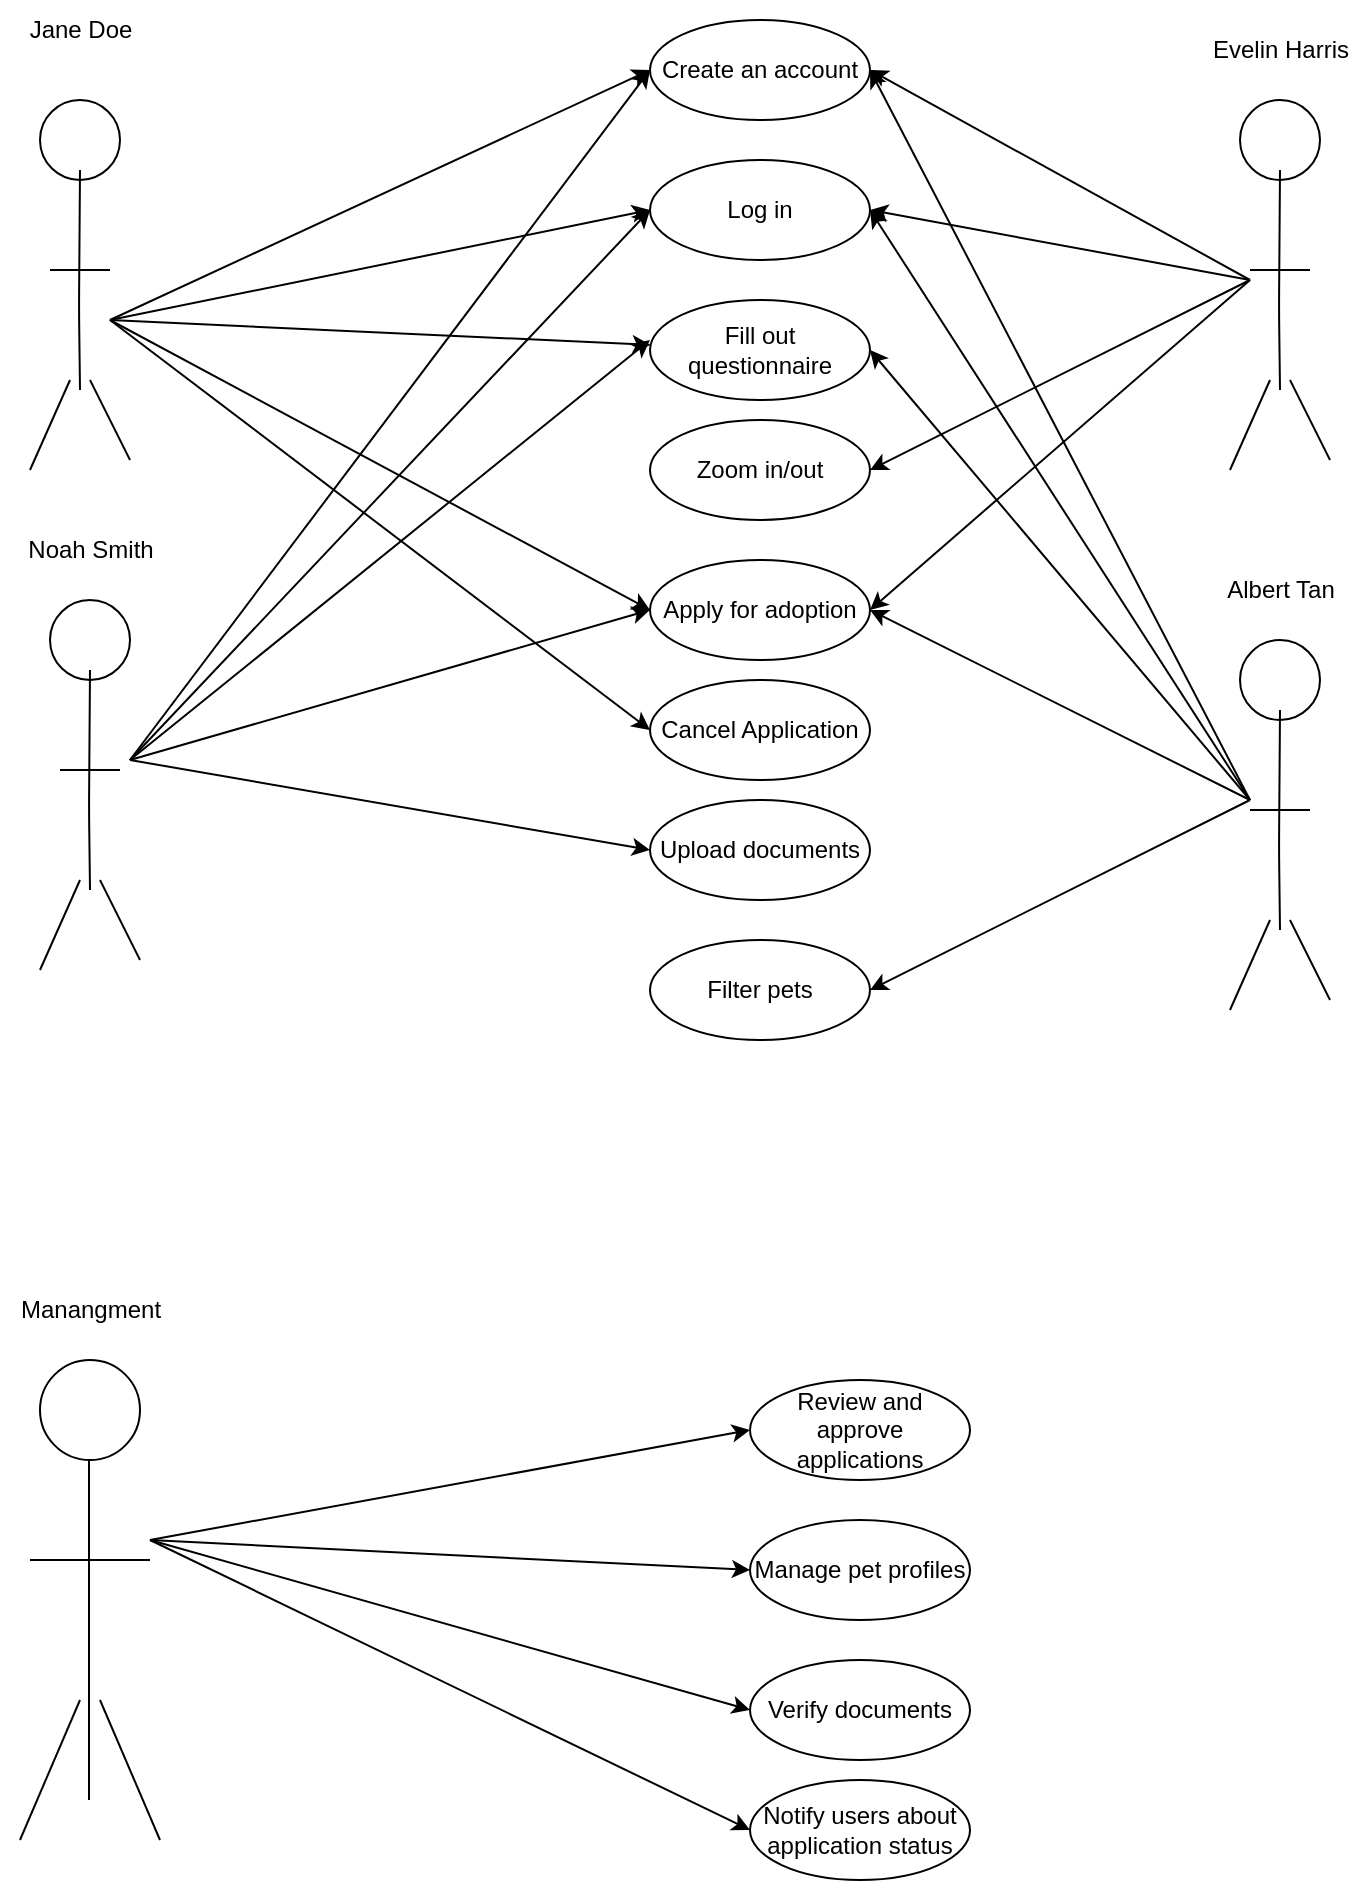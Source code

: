 <mxfile>
    <diagram id="rE2XQ3JifyDy0kmj4ZRq" name="Page-1">
        <mxGraphModel dx="1002" dy="445" grid="1" gridSize="10" guides="1" tooltips="1" connect="1" arrows="1" fold="1" page="1" pageScale="1" pageWidth="850" pageHeight="1100" math="0" shadow="0">
            <root>
                <mxCell id="0"/>
                <mxCell id="1" parent="0"/>
                <mxCell id="2" value="" style="ellipse;whiteSpace=wrap;html=1;" vertex="1" parent="1">
                    <mxGeometry x="125" y="80" width="40" height="40" as="geometry"/>
                </mxCell>
                <mxCell id="3" value="" style="endArrow=none;html=1;" edge="1" parent="1">
                    <mxGeometry width="50" height="50" relative="1" as="geometry">
                        <mxPoint x="145" y="225" as="sourcePoint"/>
                        <mxPoint x="145" y="115" as="targetPoint"/>
                        <Array as="points">
                            <mxPoint x="144.5" y="185"/>
                        </Array>
                    </mxGeometry>
                </mxCell>
                <mxCell id="5" value="" style="endArrow=none;html=1;" edge="1" parent="1">
                    <mxGeometry width="50" height="50" relative="1" as="geometry">
                        <mxPoint x="130" y="165" as="sourcePoint"/>
                        <mxPoint x="160" y="165" as="targetPoint"/>
                    </mxGeometry>
                </mxCell>
                <mxCell id="6" value="" style="endArrow=none;html=1;" edge="1" parent="1">
                    <mxGeometry width="50" height="50" relative="1" as="geometry">
                        <mxPoint x="120" y="265" as="sourcePoint"/>
                        <mxPoint x="140" y="220" as="targetPoint"/>
                    </mxGeometry>
                </mxCell>
                <mxCell id="7" value="" style="endArrow=none;html=1;" edge="1" parent="1">
                    <mxGeometry width="50" height="50" relative="1" as="geometry">
                        <mxPoint x="170" y="260" as="sourcePoint"/>
                        <mxPoint x="150" y="220" as="targetPoint"/>
                    </mxGeometry>
                </mxCell>
                <mxCell id="8" value="" style="ellipse;whiteSpace=wrap;html=1;" vertex="1" parent="1">
                    <mxGeometry x="125" y="710" width="50" height="50" as="geometry"/>
                </mxCell>
                <mxCell id="9" value="" style="endArrow=none;html=1;" edge="1" parent="1">
                    <mxGeometry width="50" height="50" relative="1" as="geometry">
                        <mxPoint x="149.5" y="930" as="sourcePoint"/>
                        <mxPoint x="149.5" y="760" as="targetPoint"/>
                        <Array as="points">
                            <mxPoint x="149.5" y="830"/>
                        </Array>
                    </mxGeometry>
                </mxCell>
                <mxCell id="10" value="" style="endArrow=none;html=1;" edge="1" parent="1">
                    <mxGeometry width="50" height="50" relative="1" as="geometry">
                        <mxPoint x="120" y="810" as="sourcePoint"/>
                        <mxPoint x="180" y="810" as="targetPoint"/>
                    </mxGeometry>
                </mxCell>
                <mxCell id="11" value="" style="endArrow=none;html=1;" edge="1" parent="1">
                    <mxGeometry width="50" height="50" relative="1" as="geometry">
                        <mxPoint x="115" y="950" as="sourcePoint"/>
                        <mxPoint x="145" y="880" as="targetPoint"/>
                    </mxGeometry>
                </mxCell>
                <mxCell id="12" value="" style="endArrow=none;html=1;" edge="1" parent="1">
                    <mxGeometry width="50" height="50" relative="1" as="geometry">
                        <mxPoint x="185" y="950" as="sourcePoint"/>
                        <mxPoint x="155" y="880" as="targetPoint"/>
                    </mxGeometry>
                </mxCell>
                <mxCell id="16" value="Jane Doe" style="text;html=1;align=center;verticalAlign=middle;resizable=0;points=[];autosize=1;strokeColor=none;fillColor=none;" vertex="1" parent="1">
                    <mxGeometry x="110" y="30" width="70" height="30" as="geometry"/>
                </mxCell>
                <mxCell id="17" value="Manangment" style="text;html=1;align=center;verticalAlign=middle;resizable=0;points=[];autosize=1;strokeColor=none;fillColor=none;" vertex="1" parent="1">
                    <mxGeometry x="105" y="670" width="90" height="30" as="geometry"/>
                </mxCell>
                <mxCell id="18" value="Create an account" style="ellipse;whiteSpace=wrap;html=1;" vertex="1" parent="1">
                    <mxGeometry x="430" y="40" width="110" height="50" as="geometry"/>
                </mxCell>
                <mxCell id="20" value="Log in" style="ellipse;whiteSpace=wrap;html=1;" vertex="1" parent="1">
                    <mxGeometry x="430" y="110" width="110" height="50" as="geometry"/>
                </mxCell>
                <mxCell id="21" value="Fill out questionnaire" style="ellipse;whiteSpace=wrap;html=1;" vertex="1" parent="1">
                    <mxGeometry x="430" y="180" width="110" height="50" as="geometry"/>
                </mxCell>
                <mxCell id="22" value="Zoom in/out" style="ellipse;whiteSpace=wrap;html=1;" vertex="1" parent="1">
                    <mxGeometry x="430" y="240" width="110" height="50" as="geometry"/>
                </mxCell>
                <mxCell id="23" value="Apply for adoption" style="ellipse;whiteSpace=wrap;html=1;" vertex="1" parent="1">
                    <mxGeometry x="430" y="310" width="110" height="50" as="geometry"/>
                </mxCell>
                <mxCell id="24" value="Review and approve applications" style="ellipse;whiteSpace=wrap;html=1;" vertex="1" parent="1">
                    <mxGeometry x="480" y="720" width="110" height="50" as="geometry"/>
                </mxCell>
                <mxCell id="26" value="Manage pet profiles" style="ellipse;whiteSpace=wrap;html=1;" vertex="1" parent="1">
                    <mxGeometry x="480" y="790" width="110" height="50" as="geometry"/>
                </mxCell>
                <mxCell id="32" value="" style="ellipse;whiteSpace=wrap;html=1;" vertex="1" parent="1">
                    <mxGeometry x="725" y="80" width="40" height="40" as="geometry"/>
                </mxCell>
                <mxCell id="33" value="" style="endArrow=none;html=1;" edge="1" parent="1">
                    <mxGeometry width="50" height="50" relative="1" as="geometry">
                        <mxPoint x="745" y="225" as="sourcePoint"/>
                        <mxPoint x="745" y="115" as="targetPoint"/>
                        <Array as="points">
                            <mxPoint x="744.5" y="185"/>
                        </Array>
                    </mxGeometry>
                </mxCell>
                <mxCell id="34" value="" style="endArrow=none;html=1;" edge="1" parent="1">
                    <mxGeometry width="50" height="50" relative="1" as="geometry">
                        <mxPoint x="730" y="165" as="sourcePoint"/>
                        <mxPoint x="760" y="165" as="targetPoint"/>
                    </mxGeometry>
                </mxCell>
                <mxCell id="35" value="" style="endArrow=none;html=1;" edge="1" parent="1">
                    <mxGeometry width="50" height="50" relative="1" as="geometry">
                        <mxPoint x="720" y="265" as="sourcePoint"/>
                        <mxPoint x="740" y="220" as="targetPoint"/>
                    </mxGeometry>
                </mxCell>
                <mxCell id="36" value="" style="endArrow=none;html=1;" edge="1" parent="1">
                    <mxGeometry width="50" height="50" relative="1" as="geometry">
                        <mxPoint x="770" y="260" as="sourcePoint"/>
                        <mxPoint x="750" y="220" as="targetPoint"/>
                    </mxGeometry>
                </mxCell>
                <mxCell id="37" value="" style="ellipse;whiteSpace=wrap;html=1;" vertex="1" parent="1">
                    <mxGeometry x="130" y="330" width="40" height="40" as="geometry"/>
                </mxCell>
                <mxCell id="38" value="" style="endArrow=none;html=1;" edge="1" parent="1">
                    <mxGeometry width="50" height="50" relative="1" as="geometry">
                        <mxPoint x="150" y="475" as="sourcePoint"/>
                        <mxPoint x="150" y="365" as="targetPoint"/>
                        <Array as="points">
                            <mxPoint x="149.5" y="435"/>
                        </Array>
                    </mxGeometry>
                </mxCell>
                <mxCell id="39" value="" style="endArrow=none;html=1;" edge="1" parent="1">
                    <mxGeometry width="50" height="50" relative="1" as="geometry">
                        <mxPoint x="135" y="415" as="sourcePoint"/>
                        <mxPoint x="165" y="415" as="targetPoint"/>
                    </mxGeometry>
                </mxCell>
                <mxCell id="40" value="" style="endArrow=none;html=1;" edge="1" parent="1">
                    <mxGeometry width="50" height="50" relative="1" as="geometry">
                        <mxPoint x="125" y="515" as="sourcePoint"/>
                        <mxPoint x="145" y="470" as="targetPoint"/>
                    </mxGeometry>
                </mxCell>
                <mxCell id="41" value="" style="endArrow=none;html=1;" edge="1" parent="1">
                    <mxGeometry width="50" height="50" relative="1" as="geometry">
                        <mxPoint x="175" y="510" as="sourcePoint"/>
                        <mxPoint x="155" y="470" as="targetPoint"/>
                    </mxGeometry>
                </mxCell>
                <mxCell id="42" value="" style="ellipse;whiteSpace=wrap;html=1;" vertex="1" parent="1">
                    <mxGeometry x="725" y="350" width="40" height="40" as="geometry"/>
                </mxCell>
                <mxCell id="43" value="" style="endArrow=none;html=1;" edge="1" parent="1">
                    <mxGeometry width="50" height="50" relative="1" as="geometry">
                        <mxPoint x="745" y="495" as="sourcePoint"/>
                        <mxPoint x="745" y="385" as="targetPoint"/>
                        <Array as="points">
                            <mxPoint x="744.5" y="455"/>
                        </Array>
                    </mxGeometry>
                </mxCell>
                <mxCell id="44" value="" style="endArrow=none;html=1;" edge="1" parent="1">
                    <mxGeometry width="50" height="50" relative="1" as="geometry">
                        <mxPoint x="730" y="435" as="sourcePoint"/>
                        <mxPoint x="760" y="435" as="targetPoint"/>
                    </mxGeometry>
                </mxCell>
                <mxCell id="45" value="" style="endArrow=none;html=1;" edge="1" parent="1">
                    <mxGeometry width="50" height="50" relative="1" as="geometry">
                        <mxPoint x="720" y="535" as="sourcePoint"/>
                        <mxPoint x="740" y="490" as="targetPoint"/>
                    </mxGeometry>
                </mxCell>
                <mxCell id="46" value="" style="endArrow=none;html=1;" edge="1" parent="1">
                    <mxGeometry width="50" height="50" relative="1" as="geometry">
                        <mxPoint x="770" y="530" as="sourcePoint"/>
                        <mxPoint x="750" y="490" as="targetPoint"/>
                    </mxGeometry>
                </mxCell>
                <mxCell id="47" value="Noah Smith" style="text;html=1;align=center;verticalAlign=middle;resizable=0;points=[];autosize=1;strokeColor=none;fillColor=none;" vertex="1" parent="1">
                    <mxGeometry x="105" y="290" width="90" height="30" as="geometry"/>
                </mxCell>
                <mxCell id="48" value="Evelin Harris" style="text;html=1;align=center;verticalAlign=middle;resizable=0;points=[];autosize=1;strokeColor=none;fillColor=none;" vertex="1" parent="1">
                    <mxGeometry x="700" y="40" width="90" height="30" as="geometry"/>
                </mxCell>
                <mxCell id="49" value="Albert Tan" style="text;html=1;align=center;verticalAlign=middle;resizable=0;points=[];autosize=1;strokeColor=none;fillColor=none;" vertex="1" parent="1">
                    <mxGeometry x="705" y="310" width="80" height="30" as="geometry"/>
                </mxCell>
                <mxCell id="50" value="Cancel Application" style="ellipse;whiteSpace=wrap;html=1;" vertex="1" parent="1">
                    <mxGeometry x="430" y="370" width="110" height="50" as="geometry"/>
                </mxCell>
                <mxCell id="51" value="Upload documents" style="ellipse;whiteSpace=wrap;html=1;" vertex="1" parent="1">
                    <mxGeometry x="430" y="430" width="110" height="50" as="geometry"/>
                </mxCell>
                <mxCell id="52" value="Filter pets" style="ellipse;whiteSpace=wrap;html=1;" vertex="1" parent="1">
                    <mxGeometry x="430" y="500" width="110" height="50" as="geometry"/>
                </mxCell>
                <mxCell id="53" value="" style="endArrow=classic;html=1;entryX=0;entryY=0.5;entryDx=0;entryDy=0;" edge="1" parent="1" target="20">
                    <mxGeometry width="50" height="50" relative="1" as="geometry">
                        <mxPoint x="160" y="190" as="sourcePoint"/>
                        <mxPoint x="230" y="90" as="targetPoint"/>
                    </mxGeometry>
                </mxCell>
                <mxCell id="54" value="" style="endArrow=classic;html=1;entryX=0;entryY=0.5;entryDx=0;entryDy=0;" edge="1" parent="1" target="51">
                    <mxGeometry width="50" height="50" relative="1" as="geometry">
                        <mxPoint x="170" y="410" as="sourcePoint"/>
                        <mxPoint x="230" y="370" as="targetPoint"/>
                    </mxGeometry>
                </mxCell>
                <mxCell id="55" value="" style="endArrow=classic;html=1;entryX=1;entryY=0.5;entryDx=0;entryDy=0;" edge="1" parent="1" target="22">
                    <mxGeometry width="50" height="50" relative="1" as="geometry">
                        <mxPoint x="730" y="170" as="sourcePoint"/>
                        <mxPoint x="720" y="170" as="targetPoint"/>
                    </mxGeometry>
                </mxCell>
                <mxCell id="56" value="" style="endArrow=classic;html=1;entryX=1;entryY=0.5;entryDx=0;entryDy=0;" edge="1" parent="1" target="52">
                    <mxGeometry width="50" height="50" relative="1" as="geometry">
                        <mxPoint x="730" y="430" as="sourcePoint"/>
                        <mxPoint x="690" y="430" as="targetPoint"/>
                    </mxGeometry>
                </mxCell>
                <mxCell id="57" value="" style="endArrow=classic;html=1;" edge="1" parent="1" target="21">
                    <mxGeometry width="50" height="50" relative="1" as="geometry">
                        <mxPoint x="160" y="190" as="sourcePoint"/>
                        <mxPoint x="430" y="160" as="targetPoint"/>
                    </mxGeometry>
                </mxCell>
                <mxCell id="58" value="" style="endArrow=classic;html=1;entryX=0;entryY=0.5;entryDx=0;entryDy=0;" edge="1" parent="1" target="23">
                    <mxGeometry width="50" height="50" relative="1" as="geometry">
                        <mxPoint x="160" y="190" as="sourcePoint"/>
                        <mxPoint x="440.497" y="211.646" as="targetPoint"/>
                    </mxGeometry>
                </mxCell>
                <mxCell id="59" value="" style="endArrow=classic;html=1;entryX=0;entryY=0.5;entryDx=0;entryDy=0;" edge="1" parent="1" target="24">
                    <mxGeometry width="50" height="50" relative="1" as="geometry">
                        <mxPoint x="180" y="800" as="sourcePoint"/>
                        <mxPoint x="250" y="740" as="targetPoint"/>
                    </mxGeometry>
                </mxCell>
                <mxCell id="60" value="" style="endArrow=classic;html=1;entryX=0;entryY=0.5;entryDx=0;entryDy=0;" edge="1" parent="1" target="26">
                    <mxGeometry width="50" height="50" relative="1" as="geometry">
                        <mxPoint x="180" y="800" as="sourcePoint"/>
                        <mxPoint x="240" y="780" as="targetPoint"/>
                    </mxGeometry>
                </mxCell>
                <mxCell id="61" value="" style="endArrow=classic;html=1;entryX=0;entryY=0.5;entryDx=0;entryDy=0;" edge="1" parent="1" target="18">
                    <mxGeometry width="50" height="50" relative="1" as="geometry">
                        <mxPoint x="160" y="190" as="sourcePoint"/>
                        <mxPoint x="440" y="345" as="targetPoint"/>
                    </mxGeometry>
                </mxCell>
                <mxCell id="62" value="" style="endArrow=classic;html=1;entryX=0;entryY=0.5;entryDx=0;entryDy=0;" edge="1" parent="1" target="50">
                    <mxGeometry width="50" height="50" relative="1" as="geometry">
                        <mxPoint x="160" y="190" as="sourcePoint"/>
                        <mxPoint x="210" y="160" as="targetPoint"/>
                    </mxGeometry>
                </mxCell>
                <mxCell id="63" value="" style="endArrow=classic;html=1;entryX=0;entryY=0.5;entryDx=0;entryDy=0;" edge="1" parent="1" target="23">
                    <mxGeometry width="50" height="50" relative="1" as="geometry">
                        <mxPoint x="170" y="410" as="sourcePoint"/>
                        <mxPoint x="220" y="360" as="targetPoint"/>
                    </mxGeometry>
                </mxCell>
                <mxCell id="64" value="" style="endArrow=classic;html=1;" edge="1" parent="1">
                    <mxGeometry width="50" height="50" relative="1" as="geometry">
                        <mxPoint x="170" y="410" as="sourcePoint"/>
                        <mxPoint x="430" y="200" as="targetPoint"/>
                    </mxGeometry>
                </mxCell>
                <mxCell id="65" value="" style="endArrow=classic;html=1;entryX=0;entryY=0.5;entryDx=0;entryDy=0;" edge="1" parent="1" target="20">
                    <mxGeometry width="50" height="50" relative="1" as="geometry">
                        <mxPoint x="170" y="410" as="sourcePoint"/>
                        <mxPoint x="220" y="360" as="targetPoint"/>
                    </mxGeometry>
                </mxCell>
                <mxCell id="66" value="" style="endArrow=classic;html=1;entryX=0;entryY=0.5;entryDx=0;entryDy=0;" edge="1" parent="1" target="18">
                    <mxGeometry width="50" height="50" relative="1" as="geometry">
                        <mxPoint x="170" y="410" as="sourcePoint"/>
                        <mxPoint x="220" y="360" as="targetPoint"/>
                    </mxGeometry>
                </mxCell>
                <mxCell id="67" value="" style="endArrow=classic;html=1;entryX=1;entryY=0.5;entryDx=0;entryDy=0;" edge="1" parent="1" target="23">
                    <mxGeometry width="50" height="50" relative="1" as="geometry">
                        <mxPoint x="730" y="430" as="sourcePoint"/>
                        <mxPoint x="780" y="380" as="targetPoint"/>
                    </mxGeometry>
                </mxCell>
                <mxCell id="69" value="" style="endArrow=classic;html=1;entryX=1;entryY=0.5;entryDx=0;entryDy=0;" edge="1" parent="1" target="21">
                    <mxGeometry width="50" height="50" relative="1" as="geometry">
                        <mxPoint x="730" y="430" as="sourcePoint"/>
                        <mxPoint x="580" y="260" as="targetPoint"/>
                    </mxGeometry>
                </mxCell>
                <mxCell id="70" value="" style="endArrow=classic;html=1;entryX=1;entryY=0.5;entryDx=0;entryDy=0;" edge="1" parent="1" target="20">
                    <mxGeometry width="50" height="50" relative="1" as="geometry">
                        <mxPoint x="730" y="430" as="sourcePoint"/>
                        <mxPoint x="540" y="205" as="targetPoint"/>
                    </mxGeometry>
                </mxCell>
                <mxCell id="71" value="" style="endArrow=classic;html=1;entryX=1;entryY=0.5;entryDx=0;entryDy=0;" edge="1" parent="1" target="18">
                    <mxGeometry width="50" height="50" relative="1" as="geometry">
                        <mxPoint x="730" y="430" as="sourcePoint"/>
                        <mxPoint x="550" y="145" as="targetPoint"/>
                    </mxGeometry>
                </mxCell>
                <mxCell id="72" value="" style="endArrow=classic;html=1;entryX=1;entryY=0.5;entryDx=0;entryDy=0;" edge="1" parent="1" target="23">
                    <mxGeometry width="50" height="50" relative="1" as="geometry">
                        <mxPoint x="730" y="170" as="sourcePoint"/>
                        <mxPoint x="550" y="275" as="targetPoint"/>
                    </mxGeometry>
                </mxCell>
                <mxCell id="73" value="" style="endArrow=classic;html=1;" edge="1" parent="1">
                    <mxGeometry width="50" height="50" relative="1" as="geometry">
                        <mxPoint x="730" y="170" as="sourcePoint"/>
                        <mxPoint x="540" y="135" as="targetPoint"/>
                    </mxGeometry>
                </mxCell>
                <mxCell id="74" value="" style="endArrow=classic;html=1;entryX=1;entryY=0.5;entryDx=0;entryDy=0;" edge="1" parent="1" target="18">
                    <mxGeometry width="50" height="50" relative="1" as="geometry">
                        <mxPoint x="730" y="170" as="sourcePoint"/>
                        <mxPoint x="550" y="145" as="targetPoint"/>
                    </mxGeometry>
                </mxCell>
                <mxCell id="75" value="Verify documents" style="ellipse;whiteSpace=wrap;html=1;" vertex="1" parent="1">
                    <mxGeometry x="480" y="860" width="110" height="50" as="geometry"/>
                </mxCell>
                <mxCell id="76" value="Notify users about application status" style="ellipse;whiteSpace=wrap;html=1;" vertex="1" parent="1">
                    <mxGeometry x="480" y="920" width="110" height="50" as="geometry"/>
                </mxCell>
                <mxCell id="77" value="" style="endArrow=classic;html=1;entryX=0;entryY=0.5;entryDx=0;entryDy=0;" edge="1" parent="1" target="75">
                    <mxGeometry width="50" height="50" relative="1" as="geometry">
                        <mxPoint x="180" y="800" as="sourcePoint"/>
                        <mxPoint x="490" y="825" as="targetPoint"/>
                    </mxGeometry>
                </mxCell>
                <mxCell id="78" value="" style="endArrow=classic;html=1;entryX=0;entryY=0.5;entryDx=0;entryDy=0;" edge="1" parent="1" target="76">
                    <mxGeometry width="50" height="50" relative="1" as="geometry">
                        <mxPoint x="180" y="800" as="sourcePoint"/>
                        <mxPoint x="500" y="835" as="targetPoint"/>
                    </mxGeometry>
                </mxCell>
            </root>
        </mxGraphModel>
    </diagram>
</mxfile>